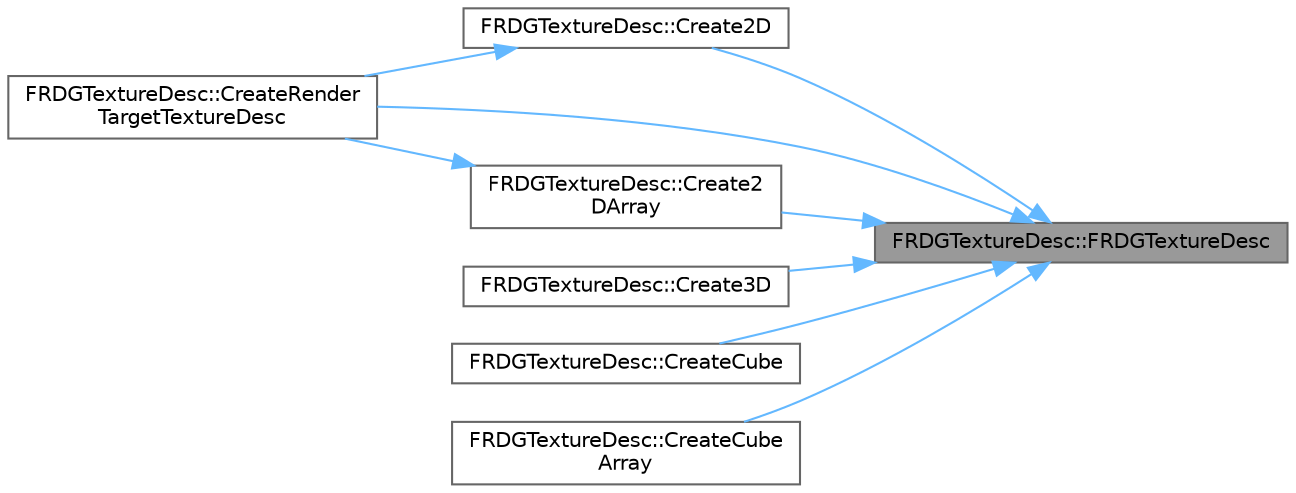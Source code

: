 digraph "FRDGTextureDesc::FRDGTextureDesc"
{
 // INTERACTIVE_SVG=YES
 // LATEX_PDF_SIZE
  bgcolor="transparent";
  edge [fontname=Helvetica,fontsize=10,labelfontname=Helvetica,labelfontsize=10];
  node [fontname=Helvetica,fontsize=10,shape=box,height=0.2,width=0.4];
  rankdir="RL";
  Node1 [id="Node000001",label="FRDGTextureDesc::FRDGTextureDesc",height=0.2,width=0.4,color="gray40", fillcolor="grey60", style="filled", fontcolor="black",tooltip=" "];
  Node1 -> Node2 [id="edge1_Node000001_Node000002",dir="back",color="steelblue1",style="solid",tooltip=" "];
  Node2 [id="Node000002",label="FRDGTextureDesc::Create2D",height=0.2,width=0.4,color="grey40", fillcolor="white", style="filled",URL="$d6/d67/structFRDGTextureDesc.html#ac8699bb3ef3465643a0de92bd62e768c",tooltip=" "];
  Node2 -> Node3 [id="edge2_Node000002_Node000003",dir="back",color="steelblue1",style="solid",tooltip=" "];
  Node3 [id="Node000003",label="FRDGTextureDesc::CreateRender\lTargetTextureDesc",height=0.2,width=0.4,color="grey40", fillcolor="white", style="filled",URL="$d6/d67/structFRDGTextureDesc.html#aecd6f6239f950edd66e1b1ddca4d96a0",tooltip=" "];
  Node1 -> Node4 [id="edge3_Node000001_Node000004",dir="back",color="steelblue1",style="solid",tooltip=" "];
  Node4 [id="Node000004",label="FRDGTextureDesc::Create2\lDArray",height=0.2,width=0.4,color="grey40", fillcolor="white", style="filled",URL="$d6/d67/structFRDGTextureDesc.html#a7ec78a49869cc50bef0911f30a5954cc",tooltip=" "];
  Node4 -> Node3 [id="edge4_Node000004_Node000003",dir="back",color="steelblue1",style="solid",tooltip=" "];
  Node1 -> Node5 [id="edge5_Node000001_Node000005",dir="back",color="steelblue1",style="solid",tooltip=" "];
  Node5 [id="Node000005",label="FRDGTextureDesc::Create3D",height=0.2,width=0.4,color="grey40", fillcolor="white", style="filled",URL="$d6/d67/structFRDGTextureDesc.html#a81253627c8007a38d9881976e0f942c2",tooltip=" "];
  Node1 -> Node6 [id="edge6_Node000001_Node000006",dir="back",color="steelblue1",style="solid",tooltip=" "];
  Node6 [id="Node000006",label="FRDGTextureDesc::CreateCube",height=0.2,width=0.4,color="grey40", fillcolor="white", style="filled",URL="$d6/d67/structFRDGTextureDesc.html#a8ed36343fea249e3da2dd5e813496bed",tooltip=" "];
  Node1 -> Node7 [id="edge7_Node000001_Node000007",dir="back",color="steelblue1",style="solid",tooltip=" "];
  Node7 [id="Node000007",label="FRDGTextureDesc::CreateCube\lArray",height=0.2,width=0.4,color="grey40", fillcolor="white", style="filled",URL="$d6/d67/structFRDGTextureDesc.html#a9631834f71d1c4597eee94543ea0ab8e",tooltip=" "];
  Node1 -> Node3 [id="edge8_Node000001_Node000003",dir="back",color="steelblue1",style="solid",tooltip=" "];
}

